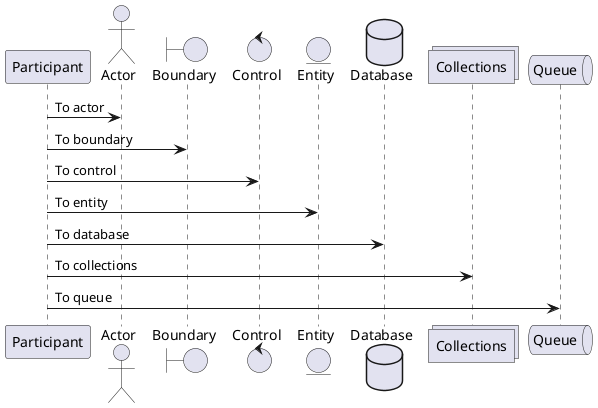 	

@startuml sequence_demo
participant Participant as Foo
actor       Actor       as Foo1
boundary    Boundary    as Foo2
control     Control     as Foo3
entity      Entity      as Foo4
database    Database    as Foo5
collections Collections as Foo6
queue       Queue       as Foo7
Foo -> Foo1 : To actor 
Foo -> Foo2 : To boundary
Foo -> Foo3 : To control
Foo -> Foo4 : To entity
Foo -> Foo5 : To database
Foo -> Foo6 : To collections
Foo -> Foo7: To queue
@enduml

@startuml middleware_create_task
group "Create New Task"
	User -> App : User activates <<New Task>> sequence
	App -> User : Displays New Task, enables "unsaved" marker
	App -> App : Checks local state for unsyncronized data.
	App -> Backend : POST <<CreateTaskRequest>> to /task
	alt request successful
		Backend -> App : App receives <<CreateTaskResponse>> 
		App -> User : Removes "unsaved" marker.
	else request error
		App -> Backend : repeat request, exponential backoff 
		alt request eventually successful
			App -> 
		else
		end
	end
end
@enduml